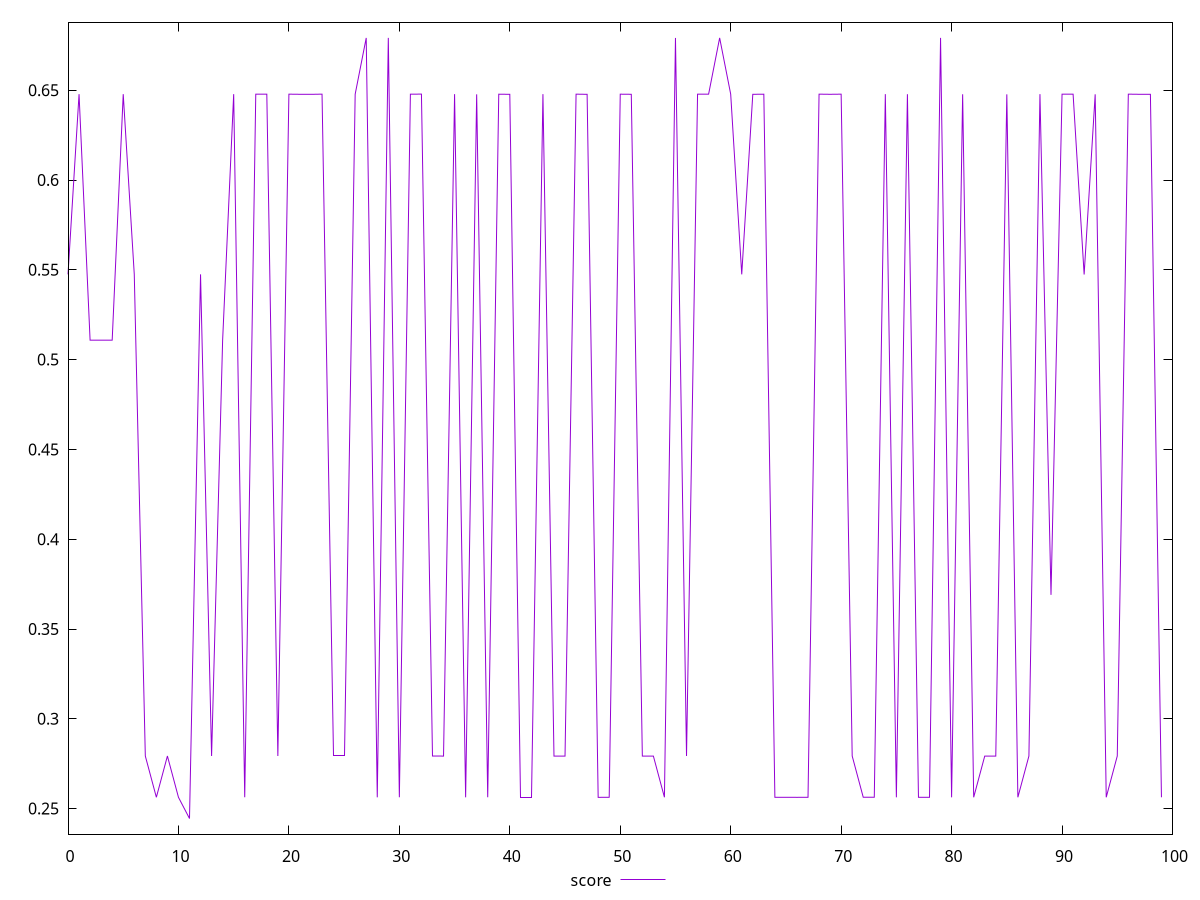 reset
set terminal svg size 640, 490
set output "reprap/cumulative-layout-shift/samples/pages+cached+nointeractive/score/values.svg"

$score <<EOF
0 0.5474731822549327
1 0.6478032339459794
2 0.5108405889204024
3 0.5108287408726042
4 0.5108220764520992
5 0.647828950132018
6 0.547464802615606
7 0.27927587459061665
8 0.25630151197070267
9 0.2792722477286479
10 0.25630151197070267
11 0.24447509805739986
12 0.5474797289216318
13 0.27927923284149514
14 0.5108149184561315
15 0.6478121015288112
16 0.25629808538030163
17 0.6478194912354696
18 0.6478121015288112
19 0.2792899795373541
20 0.6478121015288112
21 0.6477447096822421
22 0.6477198821424198
23 0.6478262898091901
24 0.2792899795373541
25 0.2792899795373541
26 0.6477952531822077
27 0.6791301408114965
28 0.2562630880677941
29 0.679138324734899
30 0.2562978406257559
31 0.6478041207010639
32 0.6478431386284664
33 0.2792823224708178
34 0.2792409513664286
35 0.6478094412464981
36 0.2562827887110055
37 0.6477116064197075
38 0.25630151197070267
39 0.6477952531822077
40 0.6477278623622769
41 0.2562978406257559
42 0.2562978406257559
43 0.6478262898091901
44 0.27923759361264283
45 0.2792440405384208
46 0.6478121015288112
47 0.6477278623622769
48 0.2562630880677941
49 0.2563078757711227
50 0.6478026427763179
51 0.6477447096822421
52 0.27923007240238157
53 0.2792440405384208
54 0.25631069058395844
55 0.6791355967552408
56 0.27927587459061665
57 0.6478262898091901
58 0.6478121015288112
59 0.6791355967552408
60 0.6478094412464981
61 0.5474731822549327
62 0.647735251506096
63 0.6477955487650243
64 0.2563048162301851
65 0.25630090007589573
66 0.2562699402781269
67 0.25630090007589573
68 0.6478194912354696
69 0.6477420495620236
70 0.6478121015288112
71 0.2792899795373541
72 0.2563078757711227
73 0.25631766656974647
74 0.6478194912354696
75 0.2562666365089175
76 0.6477952531822077
77 0.25630151197070267
78 0.2562979630029969
79 0.679138324734899
80 0.25626296570871093
81 0.647735251506096
82 0.2562979630029969
83 0.27923759361264283
84 0.2792440405384208
85 0.6477278623622769
86 0.25630371480519626
87 0.2792722477286479
88 0.6478262898091901
89 0.36902074152472114
90 0.6478041207010639
91 0.6478262898091901
92 0.5473838921565156
93 0.6477278623622769
94 0.2562979630029969
95 0.2792823224708178
96 0.6478194912354696
97 0.6477420495620236
98 0.6477198821424198
99 0.2563048162301851
EOF

set key outside below
set yrange [0.23578183352384988:0.687831589268449]

plot \
  $score title "score" with line, \


reset